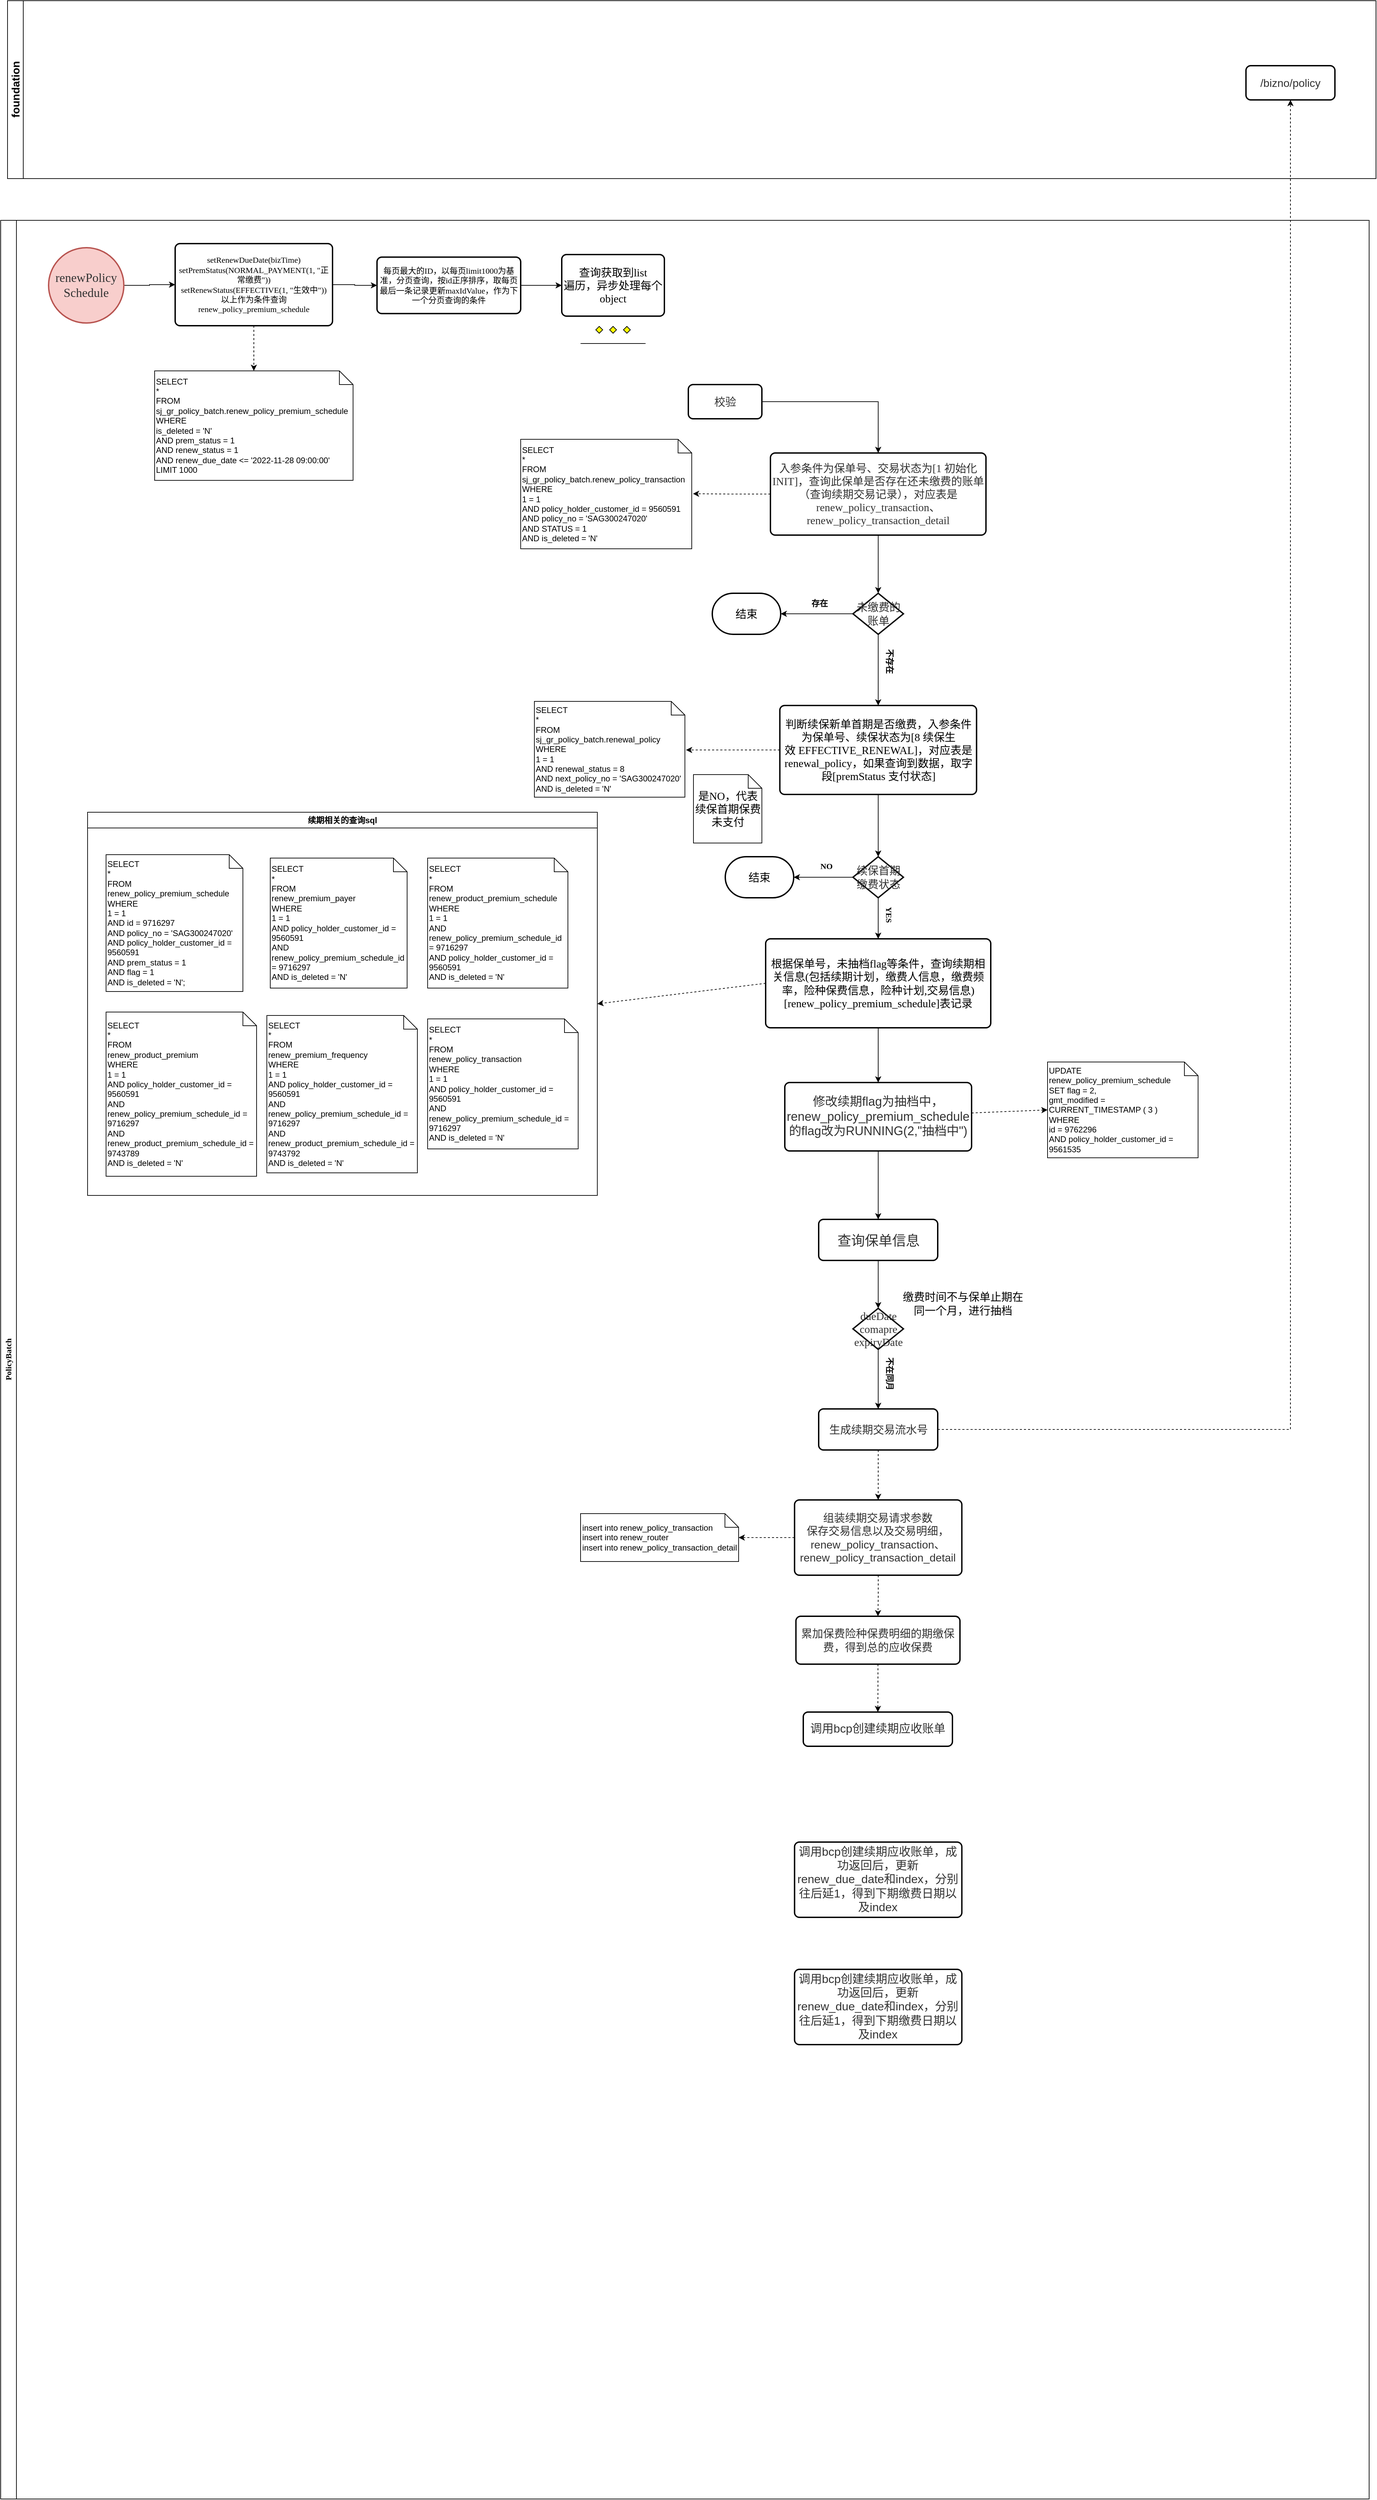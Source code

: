 <mxfile version="20.5.3" type="embed"><diagram name="Page-1" id="c7558073-3199-34d8-9f00-42111426c3f3"><mxGraphModel dx="1149" dy="718" grid="1" gridSize="10" guides="1" tooltips="1" connect="1" arrows="1" fold="1" page="1" pageScale="1" pageWidth="826" pageHeight="1169" background="none" math="0" shadow="0"><root><mxCell id="0"/><mxCell id="1" parent="0"/><UserObject label="PolicyBatch" id="98"><mxCell style="swimlane;horizontal=0;whiteSpace=wrap;html=1;fontFamily=Lucida Console;verticalAlign=middle;" parent="1" vertex="1"><mxGeometry x="10" y="761" width="2000" height="3330" as="geometry"/></mxCell></UserObject><mxCell id="107" style="edgeStyle=orthogonalEdgeStyle;rounded=0;orthogonalLoop=1;jettySize=auto;html=1;exitX=1;exitY=0.5;exitDx=0;exitDy=0;exitPerimeter=0;fontFamily=Lucida Console;" parent="98" source="103" target="104" edge="1"><mxGeometry relative="1" as="geometry"/></mxCell><mxCell id="103" value="&lt;span style=&quot;color: rgb(50, 50, 50); font-size: 18px; background-color: rgba(255, 255, 255, 0.01);&quot;&gt;renewPolicy&lt;br&gt;Schedule&lt;/span&gt;" style="strokeWidth=2;html=1;shape=mxgraph.flowchart.start_2;whiteSpace=wrap;fillColor=#f8cecc;strokeColor=#b85450;fontFamily=Lucida Console;" parent="98" vertex="1"><mxGeometry x="70" y="40" width="110" height="110" as="geometry"/></mxCell><mxCell id="109" style="edgeStyle=orthogonalEdgeStyle;rounded=0;orthogonalLoop=1;jettySize=auto;html=1;exitX=1;exitY=0.5;exitDx=0;exitDy=0;entryX=0;entryY=0.5;entryDx=0;entryDy=0;fontFamily=Lucida Console;" parent="98" source="104" target="108" edge="1"><mxGeometry relative="1" as="geometry"/></mxCell><mxCell id="133" style="edgeStyle=orthogonalEdgeStyle;rounded=0;orthogonalLoop=1;jettySize=auto;html=1;exitX=0.5;exitY=1;exitDx=0;exitDy=0;entryX=0.5;entryY=0;entryDx=0;entryDy=0;entryPerimeter=0;dashed=1;" parent="98" source="104" target="131" edge="1"><mxGeometry relative="1" as="geometry"/></mxCell><mxCell id="104" value="&lt;div class=&quot;mind-clipboard&quot;&gt;setRenewDueDate(bizTime)&lt;div&gt;setPremStatus(NORMAL_PAYMENT(1, &quot;正常缴费&quot;))&lt;br&gt;&lt;/div&gt;&lt;div&gt;setRenewStatus(EFFECTIVE(1, &quot;生效中&quot;))&lt;br&gt;&lt;/div&gt;&lt;div&gt;以上作为条件查询&lt;/div&gt;&lt;div&gt;renew_policy_premium_schedule&lt;/div&gt;&lt;/div&gt;" style="rounded=1;whiteSpace=wrap;html=1;absoluteArcSize=1;arcSize=14;strokeWidth=2;fontFamily=Lucida Console;" parent="98" vertex="1"><mxGeometry x="255" y="34" width="230" height="120" as="geometry"/></mxCell><mxCell id="111" style="edgeStyle=orthogonalEdgeStyle;rounded=0;orthogonalLoop=1;jettySize=auto;html=1;exitX=1;exitY=0.5;exitDx=0;exitDy=0;entryX=0;entryY=0.5;entryDx=0;entryDy=0;fontFamily=Lucida Console;" parent="98" source="108" target="110" edge="1"><mxGeometry relative="1" as="geometry"/></mxCell><mxCell id="108" value="&lt;div class=&quot;mind-clipboard&quot;&gt;&lt;div class=&quot;mind-clipboard&quot;&gt;每页最大的ID，以每页limit1000为基准，分页查询，按id正序排序，取每页最后一条记录更新maxIdValue，作为下一个分页查询的条件&lt;br&gt;&lt;/div&gt;&lt;/div&gt;" style="rounded=1;whiteSpace=wrap;html=1;absoluteArcSize=1;arcSize=14;strokeWidth=2;fontFamily=Lucida Console;" parent="98" vertex="1"><mxGeometry x="550" y="53.75" width="210" height="82.5" as="geometry"/></mxCell><mxCell id="110" value="&lt;div class=&quot;mind-clipboard&quot; style=&quot;font-size: 16px;&quot;&gt;查询获取到list&lt;div style=&quot;font-size: 16px;&quot;&gt;遍历，异步处理每个object&lt;/div&gt;&lt;/div&gt;" style="rounded=1;whiteSpace=wrap;html=1;absoluteArcSize=1;arcSize=14;strokeWidth=2;fontFamily=Lucida Console;fontSize=16;" parent="98" vertex="1"><mxGeometry x="820" y="50" width="150" height="90" as="geometry"/></mxCell><mxCell id="112" value="" style="verticalLabelPosition=bottom;verticalAlign=top;html=1;shape=mxgraph.flowchart.parallel_mode;pointerEvents=1;fontFamily=Lucida Console;" parent="98" vertex="1"><mxGeometry x="847.5" y="140" width="95" height="40" as="geometry"/></mxCell><mxCell id="123" style="edgeStyle=orthogonalEdgeStyle;rounded=0;orthogonalLoop=1;jettySize=auto;html=1;exitX=1;exitY=0.5;exitDx=0;exitDy=0;entryX=0.5;entryY=0;entryDx=0;entryDy=0;fontFamily=Lucida Console;" parent="98" source="114" target="115" edge="1"><mxGeometry relative="1" as="geometry"/></mxCell><mxCell id="114" value="&lt;font color=&quot;#323232&quot;&gt;&lt;span style=&quot;font-size: 16px; background-color: rgba(255, 255, 255, 0.01);&quot;&gt;校验&lt;/span&gt;&lt;/font&gt;" style="rounded=1;whiteSpace=wrap;html=1;absoluteArcSize=1;arcSize=14;strokeWidth=2;fontFamily=Lucida Console;" parent="98" vertex="1"><mxGeometry x="1005" y="240" width="107.5" height="50" as="geometry"/></mxCell><mxCell id="122" style="edgeStyle=orthogonalEdgeStyle;rounded=0;orthogonalLoop=1;jettySize=auto;html=1;exitX=0.5;exitY=1;exitDx=0;exitDy=0;entryX=0.5;entryY=0;entryDx=0;entryDy=0;entryPerimeter=0;fontFamily=Lucida Console;" parent="98" source="115" target="117" edge="1"><mxGeometry relative="1" as="geometry"/></mxCell><mxCell id="136" style="edgeStyle=orthogonalEdgeStyle;rounded=0;orthogonalLoop=1;jettySize=auto;html=1;dashed=1;entryX=1.007;entryY=0.497;entryDx=0;entryDy=0;entryPerimeter=0;" parent="98" source="115" target="134" edge="1"><mxGeometry relative="1" as="geometry"><mxPoint x="1020" y="400" as="targetPoint"/></mxGeometry></mxCell><mxCell id="115" value="&lt;span style=&quot;color: rgb(50, 50, 50); font-size: 16px; background-color: rgba(255, 255, 255, 0.01);&quot;&gt;入参条件为保单号、交易状态为[1 初始化 INIT]，查询此保单是否存在还未缴费的账单（查询续期交易记录），对应表是renew_policy_transaction、renew_policy_transaction_detail&lt;/span&gt;" style="rounded=1;whiteSpace=wrap;html=1;absoluteArcSize=1;arcSize=14;strokeWidth=2;fontFamily=Lucida Console;" parent="98" vertex="1"><mxGeometry x="1125" y="340" width="315" height="120" as="geometry"/></mxCell><object label="" placeholders="1" id="125"><mxCell style="edgeStyle=orthogonalEdgeStyle;rounded=0;orthogonalLoop=1;jettySize=auto;html=1;entryX=1;entryY=0.5;entryDx=0;entryDy=0;entryPerimeter=0;fontFamily=Lucida Console;" parent="98" source="117" target="124" edge="1"><mxGeometry relative="1" as="geometry"/></mxCell></object><mxCell id="129" style="edgeStyle=orthogonalEdgeStyle;rounded=0;orthogonalLoop=1;jettySize=auto;html=1;exitX=0.5;exitY=1;exitDx=0;exitDy=0;exitPerimeter=0;entryX=0.5;entryY=0;entryDx=0;entryDy=0;" parent="98" source="117" target="127" edge="1"><mxGeometry relative="1" as="geometry"/></mxCell><mxCell id="117" value="&lt;span style=&quot;color: rgb(50, 50, 50); font-size: 16px; background-color: rgba(255, 255, 255, 0.01);&quot;&gt;未缴费的账单&lt;/span&gt;" style="strokeWidth=2;html=1;shape=mxgraph.flowchart.decision;whiteSpace=wrap;fontFamily=Lucida Console;" parent="98" vertex="1"><mxGeometry x="1245.63" y="545" width="73.75" height="60" as="geometry"/></mxCell><mxCell id="124" value="&lt;font style=&quot;font-size: 16px;&quot;&gt;结束&lt;/font&gt;" style="strokeWidth=2;html=1;shape=mxgraph.flowchart.terminator;whiteSpace=wrap;fontFamily=Lucida Console;" parent="98" vertex="1"><mxGeometry x="1040" y="545" width="100" height="60" as="geometry"/></mxCell><mxCell id="126" value="存在" style="text;html=1;strokeColor=none;fillColor=none;align=center;verticalAlign=middle;whiteSpace=wrap;rounded=0;fontFamily=Lucida Console;fontStyle=1" parent="98" vertex="1"><mxGeometry x="1167" y="545" width="60" height="30" as="geometry"/></mxCell><mxCell id="138" style="edgeStyle=orthogonalEdgeStyle;rounded=0;orthogonalLoop=1;jettySize=auto;html=1;entryX=1.007;entryY=0.507;entryDx=0;entryDy=0;entryPerimeter=0;dashed=1;" parent="98" source="127" target="137" edge="1"><mxGeometry relative="1" as="geometry"/></mxCell><mxCell id="140" style="edgeStyle=orthogonalEdgeStyle;rounded=0;orthogonalLoop=1;jettySize=auto;html=1;exitX=0.5;exitY=1;exitDx=0;exitDy=0;entryX=0.5;entryY=0;entryDx=0;entryDy=0;entryPerimeter=0;" parent="98" source="127" target="139" edge="1"><mxGeometry relative="1" as="geometry"/></mxCell><mxCell id="127" value="&lt;div style=&quot;font-size: 16px;&quot; class=&quot;mind-clipboard&quot;&gt;判断续保新单首期是否缴费，入参条件为保单号、续保状态为[8 续保生效&lt;span style=&quot;font-size: inherit;&quot;&gt;&amp;nbsp;EFFECTIVE_RENEWAL]，对应表是&lt;/span&gt;renewal_policy，如果查询到数据，取字段[premStatus 支付状态]&lt;/div&gt;" style="rounded=1;whiteSpace=wrap;html=1;absoluteArcSize=1;arcSize=14;strokeWidth=2;fontFamily=Lucida Console;" parent="98" vertex="1"><mxGeometry x="1138.75" y="709" width="287.5" height="130" as="geometry"/></mxCell><mxCell id="130" value="不存在" style="text;html=1;strokeColor=none;fillColor=none;align=center;verticalAlign=middle;whiteSpace=wrap;rounded=0;fontFamily=Lucida Console;rotation=90;fontStyle=1" parent="98" vertex="1"><mxGeometry x="1269" y="630" width="60" height="30" as="geometry"/></mxCell><mxCell id="131" value="&lt;div&gt;SELECT&lt;/div&gt;&lt;div&gt;&lt;span style=&quot;&quot;&gt;&#9;&lt;/span&gt;*&amp;nbsp;&lt;/div&gt;&lt;div&gt;FROM&lt;/div&gt;&lt;div&gt;&lt;span style=&quot;&quot;&gt;&#9;&lt;/span&gt;sj_gr_policy_batch.renew_policy_premium_schedule&amp;nbsp;&lt;/div&gt;&lt;div&gt;WHERE&lt;/div&gt;&lt;div&gt;&lt;span style=&quot;&quot;&gt;&#9;&lt;/span&gt;is_deleted = 'N'&amp;nbsp;&lt;/div&gt;&lt;div&gt;&lt;span style=&quot;&quot;&gt;&#9;&lt;/span&gt;AND prem_status = 1&amp;nbsp;&lt;/div&gt;&lt;div&gt;&lt;span style=&quot;&quot;&gt;&#9;&lt;/span&gt;AND renew_status = 1&amp;nbsp;&lt;/div&gt;&lt;div&gt;&lt;span style=&quot;&quot;&gt;&#9;&lt;/span&gt;AND renew_due_date &amp;lt;= '2022-11-28 09:00:00'&amp;nbsp;&lt;/div&gt;&lt;div&gt;&lt;span style=&quot;&quot;&gt;&#9;&lt;/span&gt;LIMIT 1000&lt;/div&gt;" style="shape=note;size=20;whiteSpace=wrap;html=1;align=left;verticalAlign=middle;" parent="98" vertex="1"><mxGeometry x="225" y="220" width="290" height="160" as="geometry"/></mxCell><mxCell id="134" value="&lt;div&gt;SELECT&lt;/div&gt;&lt;div&gt;&lt;span style=&quot;&quot;&gt;&#9;&lt;/span&gt;*&amp;nbsp;&lt;/div&gt;&lt;div&gt;FROM&lt;/div&gt;&lt;div&gt;&lt;span style=&quot;&quot;&gt;&#9;&lt;/span&gt;sj_gr_policy_batch.renew_policy_transaction&amp;nbsp;&lt;/div&gt;&lt;div&gt;WHERE&lt;/div&gt;&lt;div&gt;&lt;span style=&quot;&quot;&gt;&#9;&lt;/span&gt;1 = 1&amp;nbsp;&lt;/div&gt;&lt;div&gt;&lt;span style=&quot;&quot;&gt;&#9;&lt;/span&gt;AND policy_holder_customer_id = 9560591&amp;nbsp;&lt;/div&gt;&lt;div&gt;&lt;span style=&quot;&quot;&gt;&#9;&lt;/span&gt;AND policy_no = 'SAG300247020'&amp;nbsp;&lt;/div&gt;&lt;div&gt;&lt;span style=&quot;&quot;&gt;&#9;&lt;/span&gt;AND STATUS = 1&amp;nbsp;&lt;/div&gt;&lt;div&gt;&lt;span style=&quot;&quot;&gt;&#9;&lt;/span&gt;AND is_deleted = 'N'&lt;/div&gt;" style="shape=note;size=20;whiteSpace=wrap;html=1;align=left;verticalAlign=middle;" parent="98" vertex="1"><mxGeometry x="760" y="320" width="250" height="160" as="geometry"/></mxCell><mxCell id="137" value="&lt;div&gt;SELECT&lt;/div&gt;&lt;div&gt;&lt;span style=&quot;&quot;&gt;&#9;&lt;/span&gt;*&amp;nbsp;&lt;/div&gt;&lt;div&gt;FROM&lt;/div&gt;&lt;div&gt;&lt;span style=&quot;&quot;&gt;&#9;&lt;/span&gt;sj_gr_policy_batch.renewal_policy&amp;nbsp;&lt;/div&gt;&lt;div&gt;WHERE&lt;/div&gt;&lt;div&gt;&lt;span style=&quot;&quot;&gt;&#9;&lt;/span&gt;1 = 1&amp;nbsp;&lt;/div&gt;&lt;div&gt;&lt;span style=&quot;&quot;&gt;&#9;&lt;/span&gt;AND renewal_status = 8&amp;nbsp;&lt;/div&gt;&lt;div&gt;&lt;span style=&quot;&quot;&gt;&#9;&lt;/span&gt;AND next_policy_no = 'SAG300247020'&amp;nbsp;&lt;/div&gt;&lt;div&gt;&lt;span style=&quot;&quot;&gt;&#9;&lt;/span&gt;AND is_deleted = 'N'&lt;/div&gt;" style="shape=note;size=20;whiteSpace=wrap;html=1;align=left;verticalAlign=middle;" parent="98" vertex="1"><mxGeometry x="780" y="703" width="220" height="140" as="geometry"/></mxCell><mxCell id="142" style="edgeStyle=orthogonalEdgeStyle;rounded=0;orthogonalLoop=1;jettySize=auto;html=1;exitX=0;exitY=0.5;exitDx=0;exitDy=0;exitPerimeter=0;entryX=1;entryY=0.5;entryDx=0;entryDy=0;entryPerimeter=0;" parent="98" source="139" target="141" edge="1"><mxGeometry relative="1" as="geometry"/></mxCell><mxCell id="147" style="edgeStyle=orthogonalEdgeStyle;rounded=0;orthogonalLoop=1;jettySize=auto;html=1;fontSize=16;" parent="98" source="139" target="146" edge="1"><mxGeometry relative="1" as="geometry"/></mxCell><mxCell id="139" value="&lt;span style=&quot;color: rgb(50, 50, 50); font-size: 16px; background-color: rgba(255, 255, 255, 0.01);&quot;&gt;续保首期缴费状态&lt;/span&gt;" style="strokeWidth=2;html=1;shape=mxgraph.flowchart.decision;whiteSpace=wrap;fontFamily=Lucida Console;" parent="98" vertex="1"><mxGeometry x="1245.62" y="930" width="73.75" height="60" as="geometry"/></mxCell><mxCell id="141" value="结束" style="strokeWidth=2;html=1;shape=mxgraph.flowchart.terminator;whiteSpace=wrap;fontFamily=Lucida Console;fontSize=16;" parent="98" vertex="1"><mxGeometry x="1059" y="930" width="100" height="60" as="geometry"/></mxCell><mxCell id="143" value="NO" style="text;html=1;strokeColor=none;fillColor=none;align=center;verticalAlign=middle;whiteSpace=wrap;rounded=0;fontFamily=Lucida Console;fontStyle=1" parent="98" vertex="1"><mxGeometry x="1177" y="929" width="60" height="30" as="geometry"/></mxCell><mxCell id="145" value="&lt;span style=&quot;font-family: &amp;quot;Lucida Console&amp;quot;;&quot;&gt;是NO，代表续保首期保费未支付&lt;/span&gt;" style="shape=note;size=20;whiteSpace=wrap;html=1;fontSize=16;" parent="98" vertex="1"><mxGeometry x="1012.5" y="810" width="100" height="100" as="geometry"/></mxCell><mxCell id="150" style="edgeStyle=orthogonalEdgeStyle;rounded=0;orthogonalLoop=1;jettySize=auto;html=1;entryX=0.5;entryY=0;entryDx=0;entryDy=0;fontSize=16;" parent="98" source="146" target="149" edge="1"><mxGeometry relative="1" as="geometry"/></mxCell><mxCell id="203" style="edgeStyle=none;rounded=0;orthogonalLoop=1;jettySize=auto;html=1;entryX=1;entryY=0.5;entryDx=0;entryDy=0;dashed=1;exitX=0;exitY=0.5;exitDx=0;exitDy=0;" edge="1" parent="98" source="146" target="201"><mxGeometry relative="1" as="geometry"/></mxCell><mxCell id="146" value="&lt;div style=&quot;font-size: 16px;&quot; class=&quot;mind-clipboard&quot;&gt;&lt;div class=&quot;mind-clipboard&quot;&gt;根据保单号，未抽档flag等条件，查询续期相关信息(包括续期计划，缴费人信息，缴费频率，险种保费信息，险种计划,交易信息)[renew_policy_premium_schedule]表记录&lt;/div&gt;&lt;/div&gt;" style="rounded=1;whiteSpace=wrap;html=1;absoluteArcSize=1;arcSize=14;strokeWidth=2;fontFamily=Lucida Console;" parent="98" vertex="1"><mxGeometry x="1118.01" y="1050" width="328.99" height="130" as="geometry"/></mxCell><mxCell id="148" value="YES" style="text;html=1;strokeColor=none;fillColor=none;align=center;verticalAlign=middle;whiteSpace=wrap;rounded=0;fontFamily=Lucida Console;rotation=90;fontStyle=1" parent="98" vertex="1"><mxGeometry x="1268" y="1000" width="60" height="30" as="geometry"/></mxCell><mxCell id="205" style="edgeStyle=none;rounded=0;orthogonalLoop=1;jettySize=auto;html=1;entryX=0;entryY=0.5;entryDx=0;entryDy=0;entryPerimeter=0;dashed=1;" edge="1" parent="98" source="149" target="204"><mxGeometry relative="1" as="geometry"/></mxCell><mxCell id="207" style="edgeStyle=none;rounded=0;orthogonalLoop=1;jettySize=auto;html=1;entryX=0.5;entryY=0;entryDx=0;entryDy=0;" edge="1" parent="98" source="149" target="206"><mxGeometry relative="1" as="geometry"/></mxCell><mxCell id="149" value="&lt;div style=&quot;&quot; class=&quot;mind-clipboard&quot;&gt;&lt;div style=&quot;&quot; class=&quot;mind-clipboard&quot;&gt;&lt;div style=&quot;&quot;&gt;&lt;span style=&quot;font-size: 18px; color: rgb(50, 50, 50); font-family: Arial; background-color: rgba(255, 255, 255, 0.01);&quot;&gt;修改续期flag为抽档中，renew_policy_premium_schedule的flag改为&lt;/span&gt;&lt;span style=&quot;background-color: initial; font-size: 18px;&quot;&gt;&lt;font face=&quot;Arial&quot; color=&quot;#323232&quot;&gt;RUNNING(2,&quot;抽档中&quot;)&lt;/font&gt;&lt;/span&gt;&lt;br&gt;&lt;/div&gt;&lt;/div&gt;&lt;/div&gt;" style="rounded=1;whiteSpace=wrap;html=1;absoluteArcSize=1;arcSize=14;strokeWidth=2;fontFamily=Lucida Console;" parent="98" vertex="1"><mxGeometry x="1146" y="1260" width="272.99" height="100" as="geometry"/></mxCell><mxCell id="151" value="&lt;div style=&quot;font-size: 12px;&quot;&gt;&lt;font style=&quot;font-size: 12px;&quot;&gt;SELECT&lt;/font&gt;&lt;/div&gt;&lt;div style=&quot;font-size: 12px;&quot;&gt;&lt;font style=&quot;font-size: 12px;&quot;&gt;&lt;span style=&quot;font-size: 12px;&quot;&gt;&#9;&lt;/span&gt;*&amp;nbsp;&lt;/font&gt;&lt;/div&gt;&lt;div style=&quot;font-size: 12px;&quot;&gt;&lt;font style=&quot;font-size: 12px;&quot;&gt;FROM&lt;/font&gt;&lt;/div&gt;&lt;div style=&quot;font-size: 12px;&quot;&gt;&lt;font style=&quot;font-size: 12px;&quot;&gt;&lt;span style=&quot;font-size: 12px;&quot;&gt;&#9;&lt;/span&gt;renew_policy_premium_schedule&amp;nbsp;&lt;/font&gt;&lt;/div&gt;&lt;div style=&quot;font-size: 12px;&quot;&gt;&lt;font style=&quot;font-size: 12px;&quot;&gt;WHERE&lt;/font&gt;&lt;/div&gt;&lt;div style=&quot;font-size: 12px;&quot;&gt;&lt;font style=&quot;font-size: 12px;&quot;&gt;&lt;span style=&quot;font-size: 12px;&quot;&gt;&#9;&lt;/span&gt;1 = 1&amp;nbsp;&lt;/font&gt;&lt;/div&gt;&lt;div style=&quot;font-size: 12px;&quot;&gt;&lt;font style=&quot;font-size: 12px;&quot;&gt;&lt;span style=&quot;font-size: 12px;&quot;&gt;&#9;&lt;/span&gt;AND id = 9716297&amp;nbsp;&lt;/font&gt;&lt;/div&gt;&lt;div style=&quot;font-size: 12px;&quot;&gt;&lt;font style=&quot;font-size: 12px;&quot;&gt;&lt;span style=&quot;font-size: 12px;&quot;&gt;&#9;&lt;/span&gt;AND policy_no = 'SAG300247020'&amp;nbsp;&lt;/font&gt;&lt;/div&gt;&lt;div style=&quot;font-size: 12px;&quot;&gt;&lt;font style=&quot;font-size: 12px;&quot;&gt;&lt;span style=&quot;font-size: 12px;&quot;&gt;&#9;&lt;/span&gt;AND policy_holder_customer_id = 9560591&amp;nbsp;&lt;/font&gt;&lt;/div&gt;&lt;div style=&quot;font-size: 12px;&quot;&gt;&lt;font style=&quot;font-size: 12px;&quot;&gt;&lt;span style=&quot;font-size: 12px;&quot;&gt;&#9;&lt;/span&gt;AND prem_status = 1&amp;nbsp;&lt;/font&gt;&lt;/div&gt;&lt;div style=&quot;font-size: 12px;&quot;&gt;&lt;font style=&quot;font-size: 12px;&quot;&gt;&lt;span style=&quot;font-size: 12px;&quot;&gt;&#9;&lt;/span&gt;AND flag = 1&amp;nbsp;&lt;/font&gt;&lt;/div&gt;&lt;div style=&quot;font-size: 12px;&quot;&gt;&lt;font style=&quot;font-size: 12px;&quot;&gt;&#9;AND is_deleted = 'N';&lt;/font&gt;&lt;/div&gt;" style="shape=note;size=20;whiteSpace=wrap;html=1;fontSize=12;align=left;" parent="98" vertex="1"><mxGeometry x="154" y="927" width="200" height="200" as="geometry"/></mxCell><mxCell id="190" value="&lt;div style=&quot;font-size: 12px;&quot;&gt;&lt;div&gt;SELECT&lt;/div&gt;&lt;div&gt;&lt;span style=&quot;&quot;&gt;&#9;&lt;/span&gt;*&amp;nbsp;&lt;/div&gt;&lt;div&gt;FROM&lt;/div&gt;&lt;div&gt;&lt;span style=&quot;&quot;&gt;&#9;&lt;/span&gt;renew_premium_payer&amp;nbsp;&lt;/div&gt;&lt;div&gt;WHERE&lt;/div&gt;&lt;div&gt;&lt;span style=&quot;&quot;&gt;&#9;&lt;/span&gt;1 = 1&amp;nbsp;&lt;/div&gt;&lt;div&gt;&lt;span style=&quot;&quot;&gt;&#9;&lt;/span&gt;AND policy_holder_customer_id = 9560591&amp;nbsp;&lt;/div&gt;&lt;div&gt;&lt;span style=&quot;&quot;&gt;&#9;&lt;/span&gt;AND renew_policy_premium_schedule_id = 9716297&amp;nbsp;&lt;/div&gt;&lt;div&gt;&lt;span style=&quot;&quot;&gt;&#9;&lt;/span&gt;AND is_deleted = 'N'&lt;/div&gt;&lt;/div&gt;" style="shape=note;size=20;whiteSpace=wrap;html=1;fontSize=12;align=left;" parent="98" vertex="1"><mxGeometry x="394" y="932" width="200" height="190" as="geometry"/></mxCell><mxCell id="191" value="&lt;div style=&quot;font-size: 12px;&quot;&gt;&lt;div&gt;SELECT&lt;/div&gt;&lt;div&gt;&lt;span style=&quot;&quot;&gt;&#9;&lt;/span&gt;*&amp;nbsp;&lt;/div&gt;&lt;div&gt;FROM&lt;/div&gt;&lt;div&gt;&lt;span style=&quot;&quot;&gt;&#9;&lt;/span&gt;renew_product_premium_schedule&amp;nbsp;&lt;/div&gt;&lt;div&gt;WHERE&lt;/div&gt;&lt;div&gt;&lt;span style=&quot;&quot;&gt;&#9;&lt;/span&gt;1 = 1&amp;nbsp;&lt;/div&gt;&lt;div&gt;&lt;span style=&quot;&quot;&gt;&#9;&lt;/span&gt;AND renew_policy_premium_schedule_id = 9716297&amp;nbsp;&lt;/div&gt;&lt;div&gt;&lt;span style=&quot;&quot;&gt;&#9;&lt;/span&gt;AND policy_holder_customer_id = 9560591&amp;nbsp;&lt;/div&gt;&lt;div&gt;&lt;span style=&quot;&quot;&gt;&#9;&lt;/span&gt;AND is_deleted = 'N'&lt;/div&gt;&lt;/div&gt;" style="shape=note;size=20;whiteSpace=wrap;html=1;fontSize=12;align=left;" parent="98" vertex="1"><mxGeometry x="624" y="932" width="205" height="190" as="geometry"/></mxCell><mxCell id="192" value="&lt;div style=&quot;font-size: 12px;&quot;&gt;&lt;div&gt;SELECT&lt;/div&gt;&lt;div&gt;&lt;span style=&quot;&quot;&gt;&#9;&lt;/span&gt;*&amp;nbsp;&lt;/div&gt;&lt;div&gt;FROM&lt;/div&gt;&lt;div&gt;&lt;span style=&quot;&quot;&gt;&#9;&lt;/span&gt;renew_product_premium&amp;nbsp;&lt;/div&gt;&lt;div&gt;WHERE&lt;/div&gt;&lt;div&gt;&lt;span style=&quot;&quot;&gt;&#9;&lt;/span&gt;1 = 1&amp;nbsp;&lt;/div&gt;&lt;div&gt;&lt;span style=&quot;&quot;&gt;&#9;&lt;/span&gt;AND policy_holder_customer_id = 9560591&amp;nbsp;&lt;/div&gt;&lt;div&gt;&lt;span style=&quot;&quot;&gt;&#9;&lt;/span&gt;AND renew_policy_premium_schedule_id = 9716297&amp;nbsp;&lt;/div&gt;&lt;div&gt;&lt;span style=&quot;&quot;&gt;&#9;&lt;/span&gt;AND renew_product_premium_schedule_id = 9743789&amp;nbsp;&lt;/div&gt;&lt;div&gt;&lt;span style=&quot;&quot;&gt;&#9;&lt;/span&gt;AND is_deleted = 'N'&lt;/div&gt;&lt;/div&gt;" style="shape=note;size=20;whiteSpace=wrap;html=1;fontSize=12;align=left;" parent="98" vertex="1"><mxGeometry x="154" y="1157" width="220" height="240" as="geometry"/></mxCell><mxCell id="193" value="&lt;div style=&quot;font-size: 12px;&quot;&gt;&lt;div&gt;SELECT&lt;/div&gt;&lt;div&gt;&lt;span style=&quot;&quot;&gt;&#9;&lt;/span&gt;*&amp;nbsp;&lt;/div&gt;&lt;div&gt;FROM&lt;/div&gt;&lt;div&gt;&lt;span style=&quot;&quot;&gt;&#9;&lt;/span&gt;renew_premium_frequency&amp;nbsp;&lt;/div&gt;&lt;div&gt;WHERE&lt;/div&gt;&lt;div&gt;&lt;span style=&quot;&quot;&gt;&#9;&lt;/span&gt;1 = 1&amp;nbsp;&lt;/div&gt;&lt;div&gt;&lt;span style=&quot;&quot;&gt;&#9;&lt;/span&gt;AND policy_holder_customer_id = 9560591&amp;nbsp;&lt;/div&gt;&lt;div&gt;&lt;span style=&quot;&quot;&gt;&#9;&lt;/span&gt;AND renew_policy_premium_schedule_id = 9716297&amp;nbsp;&lt;/div&gt;&lt;div&gt;&lt;span style=&quot;&quot;&gt;&#9;&lt;/span&gt;AND renew_product_premium_schedule_id = 9743792&amp;nbsp;&lt;/div&gt;&lt;div&gt;&lt;span style=&quot;&quot;&gt;&#9;&lt;/span&gt;AND is_deleted = 'N'&lt;/div&gt;&lt;/div&gt;" style="shape=note;size=20;whiteSpace=wrap;html=1;fontSize=12;align=left;" parent="98" vertex="1"><mxGeometry x="389" y="1162" width="220" height="230" as="geometry"/></mxCell><mxCell id="194" value="&lt;div style=&quot;&quot;&gt;&lt;div style=&quot;&quot;&gt;SELECT&lt;/div&gt;&lt;div style=&quot;&quot;&gt;&lt;span style=&quot;&quot;&gt;&#9;&lt;/span&gt;*&amp;nbsp;&lt;/div&gt;&lt;div style=&quot;&quot;&gt;FROM&lt;/div&gt;&lt;div style=&quot;&quot;&gt;&lt;span style=&quot;&quot;&gt;&#9;&lt;/span&gt;renew_policy_transaction&amp;nbsp;&lt;/div&gt;&lt;div style=&quot;&quot;&gt;WHERE&lt;/div&gt;&lt;div style=&quot;&quot;&gt;&lt;span style=&quot;&quot;&gt;&#9;&lt;/span&gt;1 = 1&amp;nbsp;&lt;/div&gt;&lt;div style=&quot;&quot;&gt;&lt;span style=&quot;&quot;&gt;&#9;&lt;/span&gt;AND policy_holder_customer_id = 9560591&amp;nbsp;&lt;/div&gt;&lt;div style=&quot;&quot;&gt;&lt;span style=&quot;&quot;&gt;&#9;&lt;/span&gt;AND renew_policy_premium_schedule_id = 9716297&amp;nbsp;&lt;/div&gt;&lt;div style=&quot;&quot;&gt;&lt;span style=&quot;&quot;&gt;&#9;&lt;/span&gt;AND is_deleted = 'N'&lt;/div&gt;&lt;/div&gt;" style="shape=note;size=20;whiteSpace=wrap;html=1;fontSize=12;align=left;" parent="98" vertex="1"><mxGeometry x="624" y="1167" width="220" height="190" as="geometry"/></mxCell><mxCell id="201" value="续期相关的查询sql" style="swimlane;whiteSpace=wrap;html=1;" vertex="1" parent="98"><mxGeometry x="127" y="865" width="745" height="560" as="geometry"/></mxCell><mxCell id="204" value="&lt;div&gt;UPDATE renew_policy_premium_schedule&amp;nbsp;&lt;/div&gt;&lt;div&gt;SET flag = 2,&lt;/div&gt;&lt;div&gt;gmt_modified = CURRENT_TIMESTAMP ( 3 )&amp;nbsp;&lt;/div&gt;&lt;div&gt;WHERE&lt;/div&gt;&lt;div&gt;&lt;span style=&quot;&quot;&gt;&#9;&lt;/span&gt;id = 9762296&amp;nbsp;&lt;/div&gt;&lt;div&gt;&lt;span style=&quot;&quot;&gt;&#9;&lt;/span&gt;AND policy_holder_customer_id = 9561535&lt;/div&gt;" style="shape=note;size=20;whiteSpace=wrap;html=1;align=left;verticalAlign=middle;" vertex="1" parent="98"><mxGeometry x="1530" y="1230" width="220" height="140" as="geometry"/></mxCell><mxCell id="209" style="edgeStyle=none;rounded=0;orthogonalLoop=1;jettySize=auto;html=1;entryX=0.5;entryY=0;entryDx=0;entryDy=0;entryPerimeter=0;" edge="1" parent="98" source="206" target="208"><mxGeometry relative="1" as="geometry"/></mxCell><mxCell id="206" value="&lt;div style=&quot;font-size: 16px;&quot; class=&quot;mind-clipboard&quot;&gt;&lt;div class=&quot;mind-clipboard&quot;&gt;&lt;div&gt;&lt;span style=&quot;color: rgb(50, 50, 50); font-family: Arial; font-size: 20px; background-color: rgba(255, 255, 255, 0.01);&quot;&gt;查询保单信息&lt;/span&gt;&lt;br&gt;&lt;/div&gt;&lt;/div&gt;&lt;/div&gt;" style="rounded=1;whiteSpace=wrap;html=1;absoluteArcSize=1;arcSize=14;strokeWidth=2;fontFamily=Lucida Console;" vertex="1" parent="98"><mxGeometry x="1195.51" y="1460" width="173.99" height="60" as="geometry"/></mxCell><mxCell id="218" style="edgeStyle=none;rounded=0;orthogonalLoop=1;jettySize=auto;html=1;entryX=0.5;entryY=0;entryDx=0;entryDy=0;fontSize=16;" edge="1" parent="98" source="208" target="217"><mxGeometry relative="1" as="geometry"/></mxCell><mxCell id="208" value="&lt;span style=&quot;color: rgb(50, 50, 50); font-size: 16px; background-color: rgba(255, 255, 255, 0.01);&quot;&gt;dueDate comapre&lt;br&gt;expiryDate&lt;br&gt;&lt;/span&gt;" style="strokeWidth=2;html=1;shape=mxgraph.flowchart.decision;whiteSpace=wrap;fontFamily=Lucida Console;" vertex="1" parent="98"><mxGeometry x="1245.63" y="1590" width="73.75" height="60" as="geometry"/></mxCell><mxCell id="212" value="缴费时间不与保单止期在同一个月，进行抽档" style="text;html=1;strokeColor=none;fillColor=none;align=center;verticalAlign=middle;whiteSpace=wrap;rounded=0;fontSize=16;" vertex="1" parent="98"><mxGeometry x="1310.37" y="1550" width="192.63" height="65" as="geometry"/></mxCell><mxCell id="224" style="edgeStyle=orthogonalEdgeStyle;rounded=0;orthogonalLoop=1;jettySize=auto;html=1;entryX=0.5;entryY=0;entryDx=0;entryDy=0;dashed=1;fontSize=16;" edge="1" parent="98" source="217" target="223"><mxGeometry relative="1" as="geometry"/></mxCell><mxCell id="217" value="&lt;div style=&quot;font-size: 16px;&quot; class=&quot;mind-clipboard&quot;&gt;&lt;div class=&quot;mind-clipboard&quot;&gt;&lt;div&gt;&lt;span style=&quot;color: rgb(50, 50, 50); font-family: Arial; background-color: rgba(255, 255, 255, 0.01);&quot;&gt;生成续期交易流水号&lt;/span&gt;&lt;br&gt;&lt;/div&gt;&lt;/div&gt;&lt;/div&gt;" style="rounded=1;whiteSpace=wrap;html=1;absoluteArcSize=1;arcSize=14;strokeWidth=2;fontFamily=Lucida Console;" vertex="1" parent="98"><mxGeometry x="1195.51" y="1737" width="173.99" height="60" as="geometry"/></mxCell><mxCell id="219" value="不在同月" style="text;html=1;strokeColor=none;fillColor=none;align=center;verticalAlign=middle;whiteSpace=wrap;rounded=0;fontFamily=Lucida Console;rotation=90;fontStyle=1" vertex="1" parent="98"><mxGeometry x="1269" y="1671" width="60" height="30" as="geometry"/></mxCell><mxCell id="226" value="" style="edgeStyle=orthogonalEdgeStyle;rounded=0;orthogonalLoop=1;jettySize=auto;html=1;dashed=1;fontSize=16;" edge="1" parent="98" source="223" target="225"><mxGeometry relative="1" as="geometry"/></mxCell><mxCell id="228" style="edgeStyle=orthogonalEdgeStyle;rounded=0;orthogonalLoop=1;jettySize=auto;html=1;entryX=0.5;entryY=0;entryDx=0;entryDy=0;dashed=1;fontSize=16;" edge="1" parent="98" source="223" target="227"><mxGeometry relative="1" as="geometry"/></mxCell><mxCell id="223" value="&lt;div style=&quot;font-size: 16px;&quot; class=&quot;mind-clipboard&quot;&gt;&lt;div class=&quot;mind-clipboard&quot;&gt;&lt;div&gt;&lt;span style=&quot;color: rgb(50, 50, 50); font-family: Arial; background-color: rgba(255, 255, 255, 0.01);&quot;&gt;组装续期交易请求参数&lt;/span&gt;&lt;br&gt;&lt;/div&gt;&lt;div&gt;&lt;span style=&quot;color: rgb(50, 50, 50); font-family: Arial; background-color: rgba(255, 255, 255, 0.01);&quot;&gt;保存交易信息以及交易明细，renew_policy_transaction、renew_policy_transaction_detail&lt;/span&gt;&lt;span style=&quot;color: rgb(50, 50, 50); font-family: Arial; background-color: rgba(255, 255, 255, 0.01);&quot;&gt;&lt;br&gt;&lt;/span&gt;&lt;/div&gt;&lt;/div&gt;&lt;/div&gt;" style="rounded=1;whiteSpace=wrap;html=1;absoluteArcSize=1;arcSize=14;strokeWidth=2;fontFamily=Lucida Console;" vertex="1" parent="98"><mxGeometry x="1160.25" y="1870" width="244.49" height="110" as="geometry"/></mxCell><mxCell id="225" value="&lt;div style=&quot;&quot;&gt;&lt;div style=&quot;&quot;&gt;insert into renew_policy_transaction&lt;br&gt;&lt;/div&gt;&lt;div style=&quot;&quot;&gt;insert into renew_router&lt;br&gt;&lt;/div&gt;&lt;div style=&quot;&quot;&gt;insert into renew_policy_transaction_detail&lt;br&gt;&lt;/div&gt;&lt;/div&gt;" style="shape=note;size=20;whiteSpace=wrap;html=1;fontSize=12;align=left;" vertex="1" parent="98"><mxGeometry x="847.5" y="1890" width="231" height="70" as="geometry"/></mxCell><mxCell id="230" style="edgeStyle=orthogonalEdgeStyle;rounded=0;orthogonalLoop=1;jettySize=auto;html=1;entryX=0.5;entryY=0;entryDx=0;entryDy=0;dashed=1;fontSize=16;" edge="1" parent="98" source="227" target="229"><mxGeometry relative="1" as="geometry"/></mxCell><mxCell id="227" value="&lt;div style=&quot;font-size: 16px;&quot; class=&quot;mind-clipboard&quot;&gt;&lt;div class=&quot;mind-clipboard&quot;&gt;&lt;div&gt;&lt;span style=&quot;color: rgb(50, 50, 50); font-family: Arial; background-color: rgba(255, 255, 255, 0.01);&quot;&gt;累加保费险种保费明细的期缴保费，得到总的应收保费&lt;/span&gt;&lt;br&gt;&lt;/div&gt;&lt;/div&gt;&lt;/div&gt;" style="rounded=1;whiteSpace=wrap;html=1;absoluteArcSize=1;arcSize=14;strokeWidth=2;fontFamily=Lucida Console;" vertex="1" parent="98"><mxGeometry x="1162.26" y="2040" width="239.74" height="70" as="geometry"/></mxCell><mxCell id="229" value="&lt;div style=&quot;font-size: 16px;&quot; class=&quot;mind-clipboard&quot;&gt;&lt;div class=&quot;mind-clipboard&quot;&gt;&lt;div&gt;&lt;span style=&quot;color: rgb(50, 50, 50); font-family: Arial; font-size: 17px; background-color: rgba(255, 255, 255, 0.01);&quot;&gt;调用bcp创建续期应收账单&lt;/span&gt;&lt;br&gt;&lt;/div&gt;&lt;/div&gt;&lt;/div&gt;" style="rounded=1;whiteSpace=wrap;html=1;absoluteArcSize=1;arcSize=14;strokeWidth=2;fontFamily=Lucida Console;" vertex="1" parent="98"><mxGeometry x="1173" y="2180" width="218" height="50" as="geometry"/></mxCell><mxCell id="231" value="&lt;div style=&quot;font-size: 16px;&quot; class=&quot;mind-clipboard&quot;&gt;&lt;div class=&quot;mind-clipboard&quot;&gt;&lt;div&gt;&lt;span style=&quot;color: rgb(50, 50, 50); font-family: Arial; font-size: 17px; background-color: rgba(255, 255, 255, 0.01);&quot;&gt;调用bcp创建续期应收账单，成功返回后，更新renew_due_date和index，分别往后延1，得到下期缴费日期以及index&lt;/span&gt;&lt;br&gt;&lt;/div&gt;&lt;/div&gt;&lt;/div&gt;" style="rounded=1;whiteSpace=wrap;html=1;absoluteArcSize=1;arcSize=14;strokeWidth=2;fontFamily=Lucida Console;" vertex="1" parent="98"><mxGeometry x="1160.26" y="2370" width="244.49" height="110" as="geometry"/></mxCell><mxCell id="232" value="&lt;div style=&quot;font-size: 16px;&quot; class=&quot;mind-clipboard&quot;&gt;&lt;div class=&quot;mind-clipboard&quot;&gt;&lt;div&gt;&lt;span style=&quot;color: rgb(50, 50, 50); font-family: Arial; font-size: 17px; background-color: rgba(255, 255, 255, 0.01);&quot;&gt;调用bcp创建续期应收账单，成功返回后，更新renew_due_date和index，分别往后延1，得到下期缴费日期以及index&lt;/span&gt;&lt;br&gt;&lt;/div&gt;&lt;/div&gt;&lt;/div&gt;" style="rounded=1;whiteSpace=wrap;html=1;absoluteArcSize=1;arcSize=14;strokeWidth=2;fontFamily=Lucida Console;" vertex="1" parent="98"><mxGeometry x="1160.26" y="2556" width="244.49" height="110" as="geometry"/></mxCell><mxCell id="220" value="foundation" style="swimlane;horizontal=0;whiteSpace=wrap;html=1;fontSize=16;" vertex="1" parent="1"><mxGeometry x="20" y="440" width="2000" height="260" as="geometry"/></mxCell><mxCell id="221" value="&lt;div style=&quot;&quot; class=&quot;mind-clipboard&quot;&gt;&lt;div style=&quot;&quot; class=&quot;mind-clipboard&quot;&gt;&lt;div style=&quot;&quot;&gt;&lt;font face=&quot;Arial&quot; color=&quot;#323232&quot;&gt;/bizno/policy&lt;/font&gt;&lt;br&gt;&lt;/div&gt;&lt;/div&gt;&lt;/div&gt;" style="rounded=1;whiteSpace=wrap;html=1;absoluteArcSize=1;arcSize=14;strokeWidth=2;fontFamily=Lucida Console;fontSize=16;" vertex="1" parent="220"><mxGeometry x="1810" y="95" width="130" height="50" as="geometry"/></mxCell><mxCell id="222" style="edgeStyle=orthogonalEdgeStyle;rounded=0;orthogonalLoop=1;jettySize=auto;html=1;fontSize=16;dashed=1;" edge="1" parent="1" source="217" target="221"><mxGeometry relative="1" as="geometry"/></mxCell></root></mxGraphModel></diagram></mxfile>